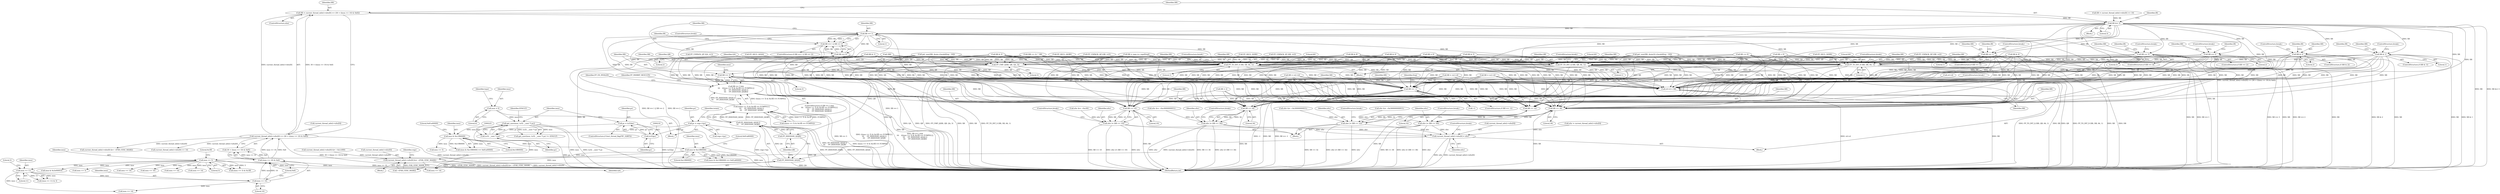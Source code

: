 digraph "0_linux_a8b0ca17b80e92faab46ee7179ba9e99ccb61233_42@API" {
"1000616" [label="(Call,XR = current_thread_info()->xfsr[0] >> (30 + ((insn >> 10) & 0x6)))"];
"1000618" [label="(Call,current_thread_info()->xfsr[0] >> (30 + ((insn >> 10) & 0x6)))"];
"1000626" [label="(Call,(insn >> 10) & 0x6)"];
"1000627" [label="(Call,insn >> 10)"];
"1000602" [label="(Call,insn >> 11)"];
"1000570" [label="(Call,insn >> 5)"];
"1000560" [label="(Call,insn & 0xc1f80000)"];
"1000232" [label="(Call,insn & 0xc1f80000)"];
"1000222" [label="(Call,get_user(insn, (u32 __user *) pc))"];
"1000166" [label="(Call,insn = 0)"];
"1000224" [label="(Call,(u32 __user *) pc)"];
"1000215" [label="(Call,pc = (u32)pc)"];
"1000217" [label="(Call,(u32)pc)"];
"1000154" [label="(Call,pc = regs->tpc)"];
"1000631" [label="(Call,XR &= 3)"];
"1000654" [label="(Call,XR == 1)"];
"1000653" [label="(Call,XR == 1 || XR == 2)"];
"1000657" [label="(Call,XR == 2)"];
"1001594" [label="(Call,FP_TO_INT_S (XR, SB, 64, 1))"];
"1001772" [label="(Call,XR == -1)"];
"1001790" [label="(Call,XR << 10)"];
"1001788" [label="(Call,xfsr |= (XR << 10))"];
"1001824" [label="(Call,current_thread_info()->xfsr[0] = xfsr)"];
"1001869" [label="(Call,current_thread_info()->xfsr[0] &= ~(FSR_CEXC_MASK))"];
"1001800" [label="(Call,XR << 32)"];
"1001798" [label="(Call,xfsr |= (XR << 32))"];
"1001810" [label="(Call,XR << 34)"];
"1001808" [label="(Call,xfsr |= (XR << 34))"];
"1001820" [label="(Call,XR << 36)"];
"1001818" [label="(Call,xfsr |= (XR << 36))"];
"1001840" [label="(Call,rd->d = XR)"];
"1001601" [label="(Call,FP_TO_INT_D (XR, DB, 64, 1))"];
"1001608" [label="(Call,FP_TO_INT_Q (XR, QB, 64, 1))"];
"1001727" [label="(Call,FP_CMP_Q(XR, QB, QA, 3))"];
"1001734" [label="(Call,XR == 3)"];
"1001733" [label="(Call,XR == 3 &&\n\t\t\t    (((insn >> 5) & 0x1ff) == FCMPEQ ||\n\t\t\t     FP_ISSIGNAN_Q(QA) ||\n\t\t\t     FP_ISSIGNAN_Q(QB)))"];
"1001746" [label="(Call,FP_ISSIGNAN_Q(QA))"];
"1001745" [label="(Call,FP_ISSIGNAN_Q(QA) ||\n\t\t\t     FP_ISSIGNAN_Q(QB))"];
"1001737" [label="(Call,((insn >> 5) & 0x1ff) == FCMPEQ ||\n\t\t\t     FP_ISSIGNAN_Q(QA) ||\n\t\t\t     FP_ISSIGNAN_Q(QB))"];
"1001748" [label="(Call,FP_ISSIGNAN_Q(QB))"];
"1000666" [label="(Call,XR & 1)"];
"1000675" [label="(Call,XR == 1)"];
"1000684" [label="(Call,XR & 2)"];
"1000693" [label="(Call,XR == 2)"];
"1000702" [label="(Call,XR == 3)"];
"1000848" [label="(Call,XR = 0)"];
"1000693" [label="(Call,XR == 2)"];
"1000629" [label="(Literal,10)"];
"1000187" [label="(Call,FP_DECL_D(DB))"];
"1001810" [label="(Call,XR << 34)"];
"1000681" [label="(ControlStructure,break;)"];
"1000692" [label="(ControlStructure,if (XR == 2))"];
"1001820" [label="(Call,XR << 36)"];
"1001818" [label="(Call,xfsr |= (XR << 36))"];
"1000697" [label="(Identifier,IR)"];
"1000560" [label="(Call,insn & 0xc1f80000)"];
"1001727" [label="(Call,FP_CMP_Q(XR, QB, QA, 3))"];
"1001762" [label="(Block,)"];
"1001751" [label="(Identifier,FP_EX_INVALID)"];
"1000563" [label="(Literal,0x81a80000)"];
"1000156" [label="(Call,regs->tpc)"];
"1001821" [label="(Identifier,XR)"];
"1001875" [label="(Call,~(FSR_CEXC_MASK))"];
"1000603" [label="(Identifier,insn)"];
"1001749" [label="(Identifier,QB)"];
"1000216" [label="(Identifier,pc)"];
"1000806" [label="(Call,XR & 8)"];
"1001732" [label="(ControlStructure,if (XR == 3 &&\n\t\t\t    (((insn >> 5) & 0x1ff) == FCMPEQ ||\n\t\t\t     FP_ISSIGNAN_Q(QA) ||\n\t\t\t     FP_ISSIGNAN_Q(QB))))"];
"1001604" [label="(Literal,64)"];
"1001811" [label="(Identifier,XR)"];
"1001745" [label="(Call,FP_ISSIGNAN_Q(QA) ||\n\t\t\t     FP_ISSIGNAN_Q(QB))"];
"1000239" [label="(Call,insn >> 5)"];
"1000168" [label="(Literal,0)"];
"1001803" [label="(ControlStructure,break;)"];
"1000652" [label="(ControlStructure,if (XR == 1 || XR == 2))"];
"1001844" [label="(Identifier,XR)"];
"1001773" [label="(Identifier,XR)"];
"1000711" [label="(Call,insn >> 14)"];
"1000224" [label="(Call,(u32 __user *) pc)"];
"1000161" [label="(Identifier,tstate)"];
"1000217" [label="(Call,(u32)pc)"];
"1000702" [label="(Call,XR == 3)"];
"1001771" [label="(ControlStructure,if (XR == -1))"];
"1001841" [label="(Call,rd->d)"];
"1000653" [label="(Call,XR == 1 || XR == 2)"];
"1000570" [label="(Call,insn >> 5)"];
"1001733" [label="(Call,XR == 3 &&\n\t\t\t    (((insn >> 5) & 0x1ff) == FCMPEQ ||\n\t\t\t     FP_ISSIGNAN_Q(QA) ||\n\t\t\t     FP_ISSIGNAN_Q(QB)))"];
"1001823" [label="(ControlStructure,break;)"];
"1001795" [label="(Call,xfsr &= ~0x300000000UL)"];
"1000655" [label="(Identifier,XR)"];
"1000746" [label="(Call,(XR >> 2) ^ XR)"];
"1001879" [label="(Identifier,regs)"];
"1001809" [label="(Identifier,xfsr)"];
"1001606" [label="(ControlStructure,break;)"];
"1000602" [label="(Call,insn >> 11)"];
"1001772" [label="(Call,XR == -1)"];
"1001802" [label="(Literal,32)"];
"1000561" [label="(Identifier,insn)"];
"1001788" [label="(Call,xfsr |= (XR << 10))"];
"1001598" [label="(Literal,1)"];
"1001627" [label="(Call,XR = rs2->d)"];
"1001792" [label="(Literal,10)"];
"1001776" [label="(Call,XR = 2)"];
"1000212" [label="(ControlStructure,if (test_thread_flag(TIF_32BIT)))"];
"1000761" [label="(Call,XR & 4)"];
"1000908" [label="(Call,get_user(XR, &win->locals[freg - 16]))"];
"1000685" [label="(Identifier,XR)"];
"1000571" [label="(Identifier,insn)"];
"1000632" [label="(Identifier,XR)"];
"1001783" [label="(Block,)"];
"1000956" [label="(Call,insn >> 10)"];
"1001133" [label="(Call,FP_UNPACK_QP (QA, rs1))"];
"1000562" [label="(Literal,0xc1f80000)"];
"1000628" [label="(Identifier,insn)"];
"1000666" [label="(Call,XR & 1)"];
"1001055" [label="(Call,insn >> 14)"];
"1000657" [label="(Call,XR == 2)"];
"1000616" [label="(Call,XR = current_thread_info()->xfsr[0] >> (30 + ((insn >> 10) & 0x6)))"];
"1001791" [label="(Identifier,XR)"];
"1000706" [label="(Identifier,IR)"];
"1001641" [label="(Call,XR = rs2->d)"];
"1000771" [label="(Call,XR & 4)"];
"1001045" [label="(Call,current_thread_info()->xfsr[0] &= ~0x1c000)"];
"1001869" [label="(Call,current_thread_info()->xfsr[0] &= ~(FSR_CEXC_MASK))"];
"1001799" [label="(Identifier,xfsr)"];
"1000235" [label="(Literal,0x81a00000)"];
"1000171" [label="(Identifier,type)"];
"1001793" [label="(ControlStructure,break;)"];
"1000694" [label="(Identifier,XR)"];
"1001800" [label="(Call,XR << 32)"];
"1000231" [label="(Call,(insn & 0xc1f80000) == 0x81a00000)"];
"1000223" [label="(Identifier,insn)"];
"1000624" [label="(Call,30 + ((insn >> 10) & 0x6))"];
"1001845" [label="(ControlStructure,break;)"];
"1000665" [label="(ControlStructure,if (XR & 1))"];
"1001781" [label="(Identifier,freg)"];
"1001608" [label="(Call,FP_TO_INT_Q (XR, QB, 64, 1))"];
"1001815" [label="(Call,xfsr &= ~0x3000000000UL)"];
"1000166" [label="(Call,insn = 0)"];
"1001730" [label="(Identifier,QA)"];
"1000690" [label="(ControlStructure,break;)"];
"1001831" [label="(ControlStructure,break;)"];
"1001735" [label="(Identifier,XR)"];
"1000699" [label="(ControlStructure,break;)"];
"1000654" [label="(Call,XR == 1)"];
"1000573" [label="(Literal,0x1ff)"];
"1001736" [label="(Literal,3)"];
"1001612" [label="(Literal,1)"];
"1000559" [label="(Call,(insn & 0xc1f80000) == 0x81a80000)"];
"1000215" [label="(Call,pc = (u32)pc)"];
"1000841" [label="(Call,insn >> 14)"];
"1000672" [label="(ControlStructure,break;)"];
"1000221" [label="(Call,get_user(insn, (u32 __user *) pc) != -EFAULT)"];
"1000617" [label="(Identifier,XR)"];
"1000658" [label="(Identifier,XR)"];
"1001748" [label="(Call,FP_ISSIGNAN_Q(QB))"];
"1001777" [label="(Identifier,XR)"];
"1000604" [label="(Literal,11)"];
"1000708" [label="(ControlStructure,break;)"];
"1000630" [label="(Literal,0x6)"];
"1001613" [label="(ControlStructure,break;)"];
"1001825" [label="(Call,current_thread_info()->xfsr[0])"];
"1001785" [label="(Call,xfsr &= ~0xc00)"];
"1001634" [label="(Call,XR = rs2->d)"];
"1000668" [label="(Literal,1)"];
"1000193" [label="(Call,FP_DECL_Q(QB))"];
"1001813" [label="(ControlStructure,break;)"];
"1000938" [label="(Call,XR <= 0)"];
"1001741" [label="(Identifier,insn)"];
"1000639" [label="(Call,insn >> 14)"];
"1001830" [label="(Identifier,xfsr)"];
"1000574" [label="(Block,)"];
"1000677" [label="(Literal,1)"];
"1001601" [label="(Call,FP_TO_INT_D (XR, DB, 64, 1))"];
"1000219" [label="(Identifier,pc)"];
"1001822" [label="(Literal,36)"];
"1001611" [label="(Literal,64)"];
"1000222" [label="(Call,get_user(insn, (u32 __user *) pc))"];
"1001747" [label="(Identifier,QA)"];
"1000670" [label="(Identifier,IR)"];
"1000619" [label="(Call,current_thread_info()->xfsr[0])"];
"1000155" [label="(Identifier,pc)"];
"1000824" [label="(Call,insn >> 14)"];
"1000606" [label="(Call,XR = current_thread_info()->xfsr[0] >> 10)"];
"1001840" [label="(Call,rd->d = XR)"];
"1001731" [label="(Literal,3)"];
"1001774" [label="(Call,-1)"];
"1000191" [label="(Call,FP_DECL_Q(QA))"];
"1000684" [label="(Call,XR & 2)"];
"1000695" [label="(Literal,2)"];
"1000233" [label="(Identifier,insn)"];
"1001595" [label="(Identifier,XR)"];
"1000788" [label="(Call,XR & 5)"];
"1001870" [label="(Call,current_thread_info()->xfsr[0])"];
"1000572" [label="(Literal,5)"];
"1001728" [label="(Identifier,XR)"];
"1001599" [label="(ControlStructure,break;)"];
"1000674" [label="(ControlStructure,if (XR == 1))"];
"1000930" [label="(Call,!XR)"];
"1001738" [label="(Call,((insn >> 5) & 0x1ff) == FCMPEQ)"];
"1000633" [label="(Literal,3)"];
"1000704" [label="(Literal,3)"];
"1000659" [label="(Literal,2)"];
"1000675" [label="(Call,XR == 1)"];
"1000676" [label="(Identifier,XR)"];
"1000631" [label="(Call,XR &= 3)"];
"1000601" [label="(Call,(insn >> 11) & 3)"];
"1001594" [label="(Call,FP_TO_INT_S (XR, SB, 64, 1))"];
"1000701" [label="(ControlStructure,if (XR == 3))"];
"1000667" [label="(Identifier,XR)"];
"1000883" [label="(Call,get_user(XR, &win32->locals[freg - 16]))"];
"1000969" [label="(Call,current_thread_info()->xfsr[0] &= ~(FSR_CEXC_MASK))"];
"1001729" [label="(Identifier,QB)"];
"1000627" [label="(Call,insn >> 10)"];
"1000232" [label="(Call,insn & 0xc1f80000)"];
"1001801" [label="(Identifier,XR)"];
"1000686" [label="(Literal,2)"];
"1000688" [label="(Identifier,IR)"];
"1001596" [label="(Identifier,SB)"];
"1001808" [label="(Call,xfsr |= (XR << 34))"];
"1000154" [label="(Call,pc = regs->tpc)"];
"1000815" [label="(Call,XR & 2)"];
"1001798" [label="(Call,xfsr |= (XR << 32))"];
"1001789" [label="(Identifier,xfsr)"];
"1000661" [label="(Identifier,IR)"];
"1000683" [label="(ControlStructure,if (XR & 2))"];
"1000605" [label="(Literal,3)"];
"1001894" [label="(MethodReturn,int)"];
"1001609" [label="(Identifier,XR)"];
"1000679" [label="(Identifier,IR)"];
"1001230" [label="(Call,FP_UNPACK_QP (QB, rs2))"];
"1001602" [label="(Identifier,XR)"];
"1001378" [label="(Block,)"];
"1001030" [label="(Call,current_thread_info()->xfsr[0] >> 14)"];
"1000234" [label="(Literal,0xc1f80000)"];
"1000569" [label="(Call,(insn >> 5) & 0x1ff)"];
"1000797" [label="(Call,XR & 1)"];
"1001790" [label="(Call,XR << 10)"];
"1000663" [label="(ControlStructure,break;)"];
"1001812" [label="(Literal,34)"];
"1001000" [label="(Call,insn & 0x3e00001f)"];
"1001737" [label="(Call,((insn >> 5) & 0x1ff) == FCMPEQ ||\n\t\t\t     FP_ISSIGNAN_Q(QA) ||\n\t\t\t     FP_ISSIGNAN_Q(QB))"];
"1000226" [label="(Identifier,pc)"];
"1001610" [label="(Identifier,QB)"];
"1000615" [label="(ControlStructure,else)"];
"1000181" [label="(Call,FP_DECL_S(SB))"];
"1000656" [label="(Literal,1)"];
"1001824" [label="(Call,current_thread_info()->xfsr[0] = xfsr)"];
"1001014" [label="(Block,)"];
"1001764" [label="(Call,xfsr = current_thread_info()->xfsr[0])"];
"1000635" [label="(Identifier,IR)"];
"1001819" [label="(Identifier,xfsr)"];
"1000703" [label="(Identifier,XR)"];
"1001240" [label="(Call,FP_UNPACK_SP (SB, rs2))"];
"1001235" [label="(Call,FP_UNPACK_DP (DB, rs2))"];
"1001597" [label="(Literal,64)"];
"1000152" [label="(Block,)"];
"1001746" [label="(Call,FP_ISSIGNAN_Q(QA))"];
"1001805" [label="(Call,xfsr &= ~0xc00000000UL)"];
"1001605" [label="(Literal,1)"];
"1000947" [label="(Call,XR < 0)"];
"1000856" [label="(Call,XR = regs->u_regs[freg])"];
"1000730" [label="(Call,insn >> 5)"];
"1000618" [label="(Call,current_thread_info()->xfsr[0] >> (30 + ((insn >> 10) & 0x6)))"];
"1001734" [label="(Call,XR == 3)"];
"1001754" [label="(Identifier,FP_INHIBIT_RESULTS)"];
"1000626" [label="(Call,(insn >> 10) & 0x6)"];
"1000167" [label="(Identifier,insn)"];
"1000228" [label="(Identifier,EFAULT)"];
"1001603" [label="(Identifier,DB)"];
"1000616" -> "1000615"  [label="AST: "];
"1000616" -> "1000618"  [label="CFG: "];
"1000617" -> "1000616"  [label="AST: "];
"1000618" -> "1000616"  [label="AST: "];
"1000632" -> "1000616"  [label="CFG: "];
"1000616" -> "1001894"  [label="DDG: current_thread_info()->xfsr[0] >> (30 + ((insn >> 10) & 0x6))"];
"1000618" -> "1000616"  [label="DDG: current_thread_info()->xfsr[0]"];
"1000618" -> "1000616"  [label="DDG: 30 + ((insn >> 10) & 0x6)"];
"1000616" -> "1000631"  [label="DDG: XR"];
"1000618" -> "1000624"  [label="CFG: "];
"1000619" -> "1000618"  [label="AST: "];
"1000624" -> "1000618"  [label="AST: "];
"1000618" -> "1001894"  [label="DDG: 30 + ((insn >> 10) & 0x6)"];
"1000618" -> "1001894"  [label="DDG: current_thread_info()->xfsr[0]"];
"1000626" -> "1000618"  [label="DDG: insn >> 10"];
"1000626" -> "1000618"  [label="DDG: 0x6"];
"1000618" -> "1000969"  [label="DDG: current_thread_info()->xfsr[0]"];
"1000618" -> "1001030"  [label="DDG: current_thread_info()->xfsr[0]"];
"1000626" -> "1000624"  [label="AST: "];
"1000626" -> "1000630"  [label="CFG: "];
"1000627" -> "1000626"  [label="AST: "];
"1000630" -> "1000626"  [label="AST: "];
"1000624" -> "1000626"  [label="CFG: "];
"1000626" -> "1001894"  [label="DDG: insn >> 10"];
"1000626" -> "1000624"  [label="DDG: insn >> 10"];
"1000626" -> "1000624"  [label="DDG: 0x6"];
"1000627" -> "1000626"  [label="DDG: insn"];
"1000627" -> "1000626"  [label="DDG: 10"];
"1000627" -> "1000629"  [label="CFG: "];
"1000628" -> "1000627"  [label="AST: "];
"1000629" -> "1000627"  [label="AST: "];
"1000630" -> "1000627"  [label="CFG: "];
"1000602" -> "1000627"  [label="DDG: insn"];
"1000627" -> "1000639"  [label="DDG: insn"];
"1000602" -> "1000601"  [label="AST: "];
"1000602" -> "1000604"  [label="CFG: "];
"1000603" -> "1000602"  [label="AST: "];
"1000604" -> "1000602"  [label="AST: "];
"1000605" -> "1000602"  [label="CFG: "];
"1000602" -> "1000601"  [label="DDG: insn"];
"1000602" -> "1000601"  [label="DDG: 11"];
"1000570" -> "1000602"  [label="DDG: insn"];
"1000602" -> "1000639"  [label="DDG: insn"];
"1000570" -> "1000569"  [label="AST: "];
"1000570" -> "1000572"  [label="CFG: "];
"1000571" -> "1000570"  [label="AST: "];
"1000572" -> "1000570"  [label="AST: "];
"1000573" -> "1000570"  [label="CFG: "];
"1000570" -> "1001894"  [label="DDG: insn"];
"1000570" -> "1000569"  [label="DDG: insn"];
"1000570" -> "1000569"  [label="DDG: 5"];
"1000560" -> "1000570"  [label="DDG: insn"];
"1000570" -> "1000711"  [label="DDG: insn"];
"1000570" -> "1000730"  [label="DDG: insn"];
"1000570" -> "1000824"  [label="DDG: insn"];
"1000570" -> "1000841"  [label="DDG: insn"];
"1000570" -> "1000956"  [label="DDG: insn"];
"1000570" -> "1001000"  [label="DDG: insn"];
"1000570" -> "1001055"  [label="DDG: insn"];
"1000560" -> "1000559"  [label="AST: "];
"1000560" -> "1000562"  [label="CFG: "];
"1000561" -> "1000560"  [label="AST: "];
"1000562" -> "1000560"  [label="AST: "];
"1000563" -> "1000560"  [label="CFG: "];
"1000560" -> "1001894"  [label="DDG: insn"];
"1000560" -> "1000559"  [label="DDG: insn"];
"1000560" -> "1000559"  [label="DDG: 0xc1f80000"];
"1000232" -> "1000560"  [label="DDG: insn"];
"1000560" -> "1001055"  [label="DDG: insn"];
"1000232" -> "1000231"  [label="AST: "];
"1000232" -> "1000234"  [label="CFG: "];
"1000233" -> "1000232"  [label="AST: "];
"1000234" -> "1000232"  [label="AST: "];
"1000235" -> "1000232"  [label="CFG: "];
"1000232" -> "1000231"  [label="DDG: insn"];
"1000232" -> "1000231"  [label="DDG: 0xc1f80000"];
"1000222" -> "1000232"  [label="DDG: insn"];
"1000232" -> "1000239"  [label="DDG: insn"];
"1000222" -> "1000221"  [label="AST: "];
"1000222" -> "1000224"  [label="CFG: "];
"1000223" -> "1000222"  [label="AST: "];
"1000224" -> "1000222"  [label="AST: "];
"1000228" -> "1000222"  [label="CFG: "];
"1000222" -> "1001894"  [label="DDG: insn"];
"1000222" -> "1001894"  [label="DDG: (u32 __user *) pc"];
"1000222" -> "1000221"  [label="DDG: insn"];
"1000222" -> "1000221"  [label="DDG: (u32 __user *) pc"];
"1000166" -> "1000222"  [label="DDG: insn"];
"1000224" -> "1000222"  [label="DDG: pc"];
"1000222" -> "1001055"  [label="DDG: insn"];
"1000166" -> "1000152"  [label="AST: "];
"1000166" -> "1000168"  [label="CFG: "];
"1000167" -> "1000166"  [label="AST: "];
"1000168" -> "1000166"  [label="AST: "];
"1000171" -> "1000166"  [label="CFG: "];
"1000224" -> "1000226"  [label="CFG: "];
"1000225" -> "1000224"  [label="AST: "];
"1000226" -> "1000224"  [label="AST: "];
"1000224" -> "1001894"  [label="DDG: pc"];
"1000215" -> "1000224"  [label="DDG: pc"];
"1000154" -> "1000224"  [label="DDG: pc"];
"1000215" -> "1000212"  [label="AST: "];
"1000215" -> "1000217"  [label="CFG: "];
"1000216" -> "1000215"  [label="AST: "];
"1000217" -> "1000215"  [label="AST: "];
"1000223" -> "1000215"  [label="CFG: "];
"1000215" -> "1001894"  [label="DDG: (u32)pc"];
"1000217" -> "1000215"  [label="DDG: pc"];
"1000217" -> "1000219"  [label="CFG: "];
"1000218" -> "1000217"  [label="AST: "];
"1000219" -> "1000217"  [label="AST: "];
"1000154" -> "1000217"  [label="DDG: pc"];
"1000154" -> "1000152"  [label="AST: "];
"1000154" -> "1000156"  [label="CFG: "];
"1000155" -> "1000154"  [label="AST: "];
"1000156" -> "1000154"  [label="AST: "];
"1000161" -> "1000154"  [label="CFG: "];
"1000154" -> "1001894"  [label="DDG: regs->tpc"];
"1000631" -> "1000574"  [label="AST: "];
"1000631" -> "1000633"  [label="CFG: "];
"1000632" -> "1000631"  [label="AST: "];
"1000633" -> "1000631"  [label="AST: "];
"1000635" -> "1000631"  [label="CFG: "];
"1000631" -> "1001894"  [label="DDG: XR"];
"1000631" -> "1001894"  [label="DDG: XR &= 3"];
"1000606" -> "1000631"  [label="DDG: XR"];
"1000631" -> "1000654"  [label="DDG: XR"];
"1000631" -> "1000666"  [label="DDG: XR"];
"1000631" -> "1000675"  [label="DDG: XR"];
"1000631" -> "1000684"  [label="DDG: XR"];
"1000631" -> "1000693"  [label="DDG: XR"];
"1000631" -> "1000702"  [label="DDG: XR"];
"1000631" -> "1001594"  [label="DDG: XR"];
"1000631" -> "1001601"  [label="DDG: XR"];
"1000631" -> "1001608"  [label="DDG: XR"];
"1000631" -> "1001727"  [label="DDG: XR"];
"1000631" -> "1001772"  [label="DDG: XR"];
"1000631" -> "1001790"  [label="DDG: XR"];
"1000631" -> "1001800"  [label="DDG: XR"];
"1000631" -> "1001810"  [label="DDG: XR"];
"1000631" -> "1001820"  [label="DDG: XR"];
"1000631" -> "1001840"  [label="DDG: XR"];
"1000654" -> "1000653"  [label="AST: "];
"1000654" -> "1000656"  [label="CFG: "];
"1000655" -> "1000654"  [label="AST: "];
"1000656" -> "1000654"  [label="AST: "];
"1000658" -> "1000654"  [label="CFG: "];
"1000653" -> "1000654"  [label="CFG: "];
"1000654" -> "1001894"  [label="DDG: XR"];
"1000654" -> "1000653"  [label="DDG: XR"];
"1000654" -> "1000653"  [label="DDG: 1"];
"1000654" -> "1000657"  [label="DDG: XR"];
"1000654" -> "1001594"  [label="DDG: XR"];
"1000654" -> "1001601"  [label="DDG: XR"];
"1000654" -> "1001608"  [label="DDG: XR"];
"1000654" -> "1001727"  [label="DDG: XR"];
"1000654" -> "1001772"  [label="DDG: XR"];
"1000654" -> "1001790"  [label="DDG: XR"];
"1000654" -> "1001800"  [label="DDG: XR"];
"1000654" -> "1001810"  [label="DDG: XR"];
"1000654" -> "1001820"  [label="DDG: XR"];
"1000654" -> "1001840"  [label="DDG: XR"];
"1000653" -> "1000652"  [label="AST: "];
"1000653" -> "1000657"  [label="CFG: "];
"1000657" -> "1000653"  [label="AST: "];
"1000661" -> "1000653"  [label="CFG: "];
"1000663" -> "1000653"  [label="CFG: "];
"1000653" -> "1001894"  [label="DDG: XR == 1 || XR == 2"];
"1000653" -> "1001894"  [label="DDG: XR == 2"];
"1000653" -> "1001894"  [label="DDG: XR == 1"];
"1000657" -> "1000653"  [label="DDG: XR"];
"1000657" -> "1000653"  [label="DDG: 2"];
"1000657" -> "1000659"  [label="CFG: "];
"1000658" -> "1000657"  [label="AST: "];
"1000659" -> "1000657"  [label="AST: "];
"1000657" -> "1001894"  [label="DDG: XR"];
"1000657" -> "1001594"  [label="DDG: XR"];
"1000657" -> "1001601"  [label="DDG: XR"];
"1000657" -> "1001608"  [label="DDG: XR"];
"1000657" -> "1001727"  [label="DDG: XR"];
"1000657" -> "1001772"  [label="DDG: XR"];
"1000657" -> "1001790"  [label="DDG: XR"];
"1000657" -> "1001800"  [label="DDG: XR"];
"1000657" -> "1001810"  [label="DDG: XR"];
"1000657" -> "1001820"  [label="DDG: XR"];
"1000657" -> "1001840"  [label="DDG: XR"];
"1001594" -> "1001378"  [label="AST: "];
"1001594" -> "1001598"  [label="CFG: "];
"1001595" -> "1001594"  [label="AST: "];
"1001596" -> "1001594"  [label="AST: "];
"1001597" -> "1001594"  [label="AST: "];
"1001598" -> "1001594"  [label="AST: "];
"1001599" -> "1001594"  [label="CFG: "];
"1001594" -> "1001894"  [label="DDG: SB"];
"1001594" -> "1001894"  [label="DDG: FP_TO_INT_S (XR, SB, 64, 1)"];
"1001594" -> "1001894"  [label="DDG: XR"];
"1000815" -> "1001594"  [label="DDG: XR"];
"1000761" -> "1001594"  [label="DDG: XR"];
"1000883" -> "1001594"  [label="DDG: XR"];
"1000684" -> "1001594"  [label="DDG: XR"];
"1000746" -> "1001594"  [label="DDG: XR"];
"1000947" -> "1001594"  [label="DDG: XR"];
"1000693" -> "1001594"  [label="DDG: XR"];
"1000856" -> "1001594"  [label="DDG: XR"];
"1000938" -> "1001594"  [label="DDG: XR"];
"1000788" -> "1001594"  [label="DDG: XR"];
"1000806" -> "1001594"  [label="DDG: XR"];
"1000848" -> "1001594"  [label="DDG: XR"];
"1000675" -> "1001594"  [label="DDG: XR"];
"1000797" -> "1001594"  [label="DDG: XR"];
"1000702" -> "1001594"  [label="DDG: XR"];
"1000930" -> "1001594"  [label="DDG: XR"];
"1000771" -> "1001594"  [label="DDG: XR"];
"1000908" -> "1001594"  [label="DDG: XR"];
"1000666" -> "1001594"  [label="DDG: XR"];
"1000181" -> "1001594"  [label="DDG: SB"];
"1001240" -> "1001594"  [label="DDG: SB"];
"1001594" -> "1001772"  [label="DDG: XR"];
"1001594" -> "1001790"  [label="DDG: XR"];
"1001594" -> "1001800"  [label="DDG: XR"];
"1001594" -> "1001810"  [label="DDG: XR"];
"1001594" -> "1001820"  [label="DDG: XR"];
"1001594" -> "1001840"  [label="DDG: XR"];
"1001772" -> "1001771"  [label="AST: "];
"1001772" -> "1001774"  [label="CFG: "];
"1001773" -> "1001772"  [label="AST: "];
"1001774" -> "1001772"  [label="AST: "];
"1001777" -> "1001772"  [label="CFG: "];
"1001781" -> "1001772"  [label="CFG: "];
"1001772" -> "1001894"  [label="DDG: XR == -1"];
"1001772" -> "1001894"  [label="DDG: -1"];
"1001772" -> "1001894"  [label="DDG: XR"];
"1000815" -> "1001772"  [label="DDG: XR"];
"1000761" -> "1001772"  [label="DDG: XR"];
"1000883" -> "1001772"  [label="DDG: XR"];
"1000684" -> "1001772"  [label="DDG: XR"];
"1001734" -> "1001772"  [label="DDG: XR"];
"1000746" -> "1001772"  [label="DDG: XR"];
"1001608" -> "1001772"  [label="DDG: XR"];
"1000947" -> "1001772"  [label="DDG: XR"];
"1001634" -> "1001772"  [label="DDG: XR"];
"1001627" -> "1001772"  [label="DDG: XR"];
"1000856" -> "1001772"  [label="DDG: XR"];
"1000938" -> "1001772"  [label="DDG: XR"];
"1000788" -> "1001772"  [label="DDG: XR"];
"1000806" -> "1001772"  [label="DDG: XR"];
"1000848" -> "1001772"  [label="DDG: XR"];
"1000675" -> "1001772"  [label="DDG: XR"];
"1001601" -> "1001772"  [label="DDG: XR"];
"1000693" -> "1001772"  [label="DDG: XR"];
"1001641" -> "1001772"  [label="DDG: XR"];
"1000797" -> "1001772"  [label="DDG: XR"];
"1000702" -> "1001772"  [label="DDG: XR"];
"1000930" -> "1001772"  [label="DDG: XR"];
"1000771" -> "1001772"  [label="DDG: XR"];
"1000908" -> "1001772"  [label="DDG: XR"];
"1000666" -> "1001772"  [label="DDG: XR"];
"1001774" -> "1001772"  [label="DDG: 1"];
"1001772" -> "1001790"  [label="DDG: XR"];
"1001772" -> "1001800"  [label="DDG: XR"];
"1001772" -> "1001810"  [label="DDG: XR"];
"1001772" -> "1001820"  [label="DDG: XR"];
"1001790" -> "1001788"  [label="AST: "];
"1001790" -> "1001792"  [label="CFG: "];
"1001791" -> "1001790"  [label="AST: "];
"1001792" -> "1001790"  [label="AST: "];
"1001788" -> "1001790"  [label="CFG: "];
"1001790" -> "1001894"  [label="DDG: XR"];
"1001790" -> "1001788"  [label="DDG: XR"];
"1001790" -> "1001788"  [label="DDG: 10"];
"1000815" -> "1001790"  [label="DDG: XR"];
"1000761" -> "1001790"  [label="DDG: XR"];
"1000883" -> "1001790"  [label="DDG: XR"];
"1000684" -> "1001790"  [label="DDG: XR"];
"1001734" -> "1001790"  [label="DDG: XR"];
"1000746" -> "1001790"  [label="DDG: XR"];
"1000947" -> "1001790"  [label="DDG: XR"];
"1001634" -> "1001790"  [label="DDG: XR"];
"1000856" -> "1001790"  [label="DDG: XR"];
"1000938" -> "1001790"  [label="DDG: XR"];
"1000788" -> "1001790"  [label="DDG: XR"];
"1000806" -> "1001790"  [label="DDG: XR"];
"1000848" -> "1001790"  [label="DDG: XR"];
"1000675" -> "1001790"  [label="DDG: XR"];
"1001601" -> "1001790"  [label="DDG: XR"];
"1001776" -> "1001790"  [label="DDG: XR"];
"1001608" -> "1001790"  [label="DDG: XR"];
"1000693" -> "1001790"  [label="DDG: XR"];
"1001641" -> "1001790"  [label="DDG: XR"];
"1000797" -> "1001790"  [label="DDG: XR"];
"1000702" -> "1001790"  [label="DDG: XR"];
"1000930" -> "1001790"  [label="DDG: XR"];
"1000771" -> "1001790"  [label="DDG: XR"];
"1001627" -> "1001790"  [label="DDG: XR"];
"1000908" -> "1001790"  [label="DDG: XR"];
"1000666" -> "1001790"  [label="DDG: XR"];
"1001788" -> "1001783"  [label="AST: "];
"1001789" -> "1001788"  [label="AST: "];
"1001793" -> "1001788"  [label="CFG: "];
"1001788" -> "1001894"  [label="DDG: XR << 10"];
"1001788" -> "1001894"  [label="DDG: xfsr"];
"1001788" -> "1001894"  [label="DDG: xfsr |= (XR << 10)"];
"1001785" -> "1001788"  [label="DDG: xfsr"];
"1001788" -> "1001824"  [label="DDG: xfsr"];
"1001824" -> "1001762"  [label="AST: "];
"1001824" -> "1001830"  [label="CFG: "];
"1001825" -> "1001824"  [label="AST: "];
"1001830" -> "1001824"  [label="AST: "];
"1001831" -> "1001824"  [label="CFG: "];
"1001824" -> "1001894"  [label="DDG: xfsr"];
"1001824" -> "1001894"  [label="DDG: current_thread_info()->xfsr[0]"];
"1001818" -> "1001824"  [label="DDG: xfsr"];
"1001808" -> "1001824"  [label="DDG: xfsr"];
"1001764" -> "1001824"  [label="DDG: xfsr"];
"1001798" -> "1001824"  [label="DDG: xfsr"];
"1001824" -> "1001869"  [label="DDG: current_thread_info()->xfsr[0]"];
"1001869" -> "1001014"  [label="AST: "];
"1001869" -> "1001875"  [label="CFG: "];
"1001870" -> "1001869"  [label="AST: "];
"1001875" -> "1001869"  [label="AST: "];
"1001879" -> "1001869"  [label="CFG: "];
"1001869" -> "1001894"  [label="DDG: current_thread_info()->xfsr[0]"];
"1001869" -> "1001894"  [label="DDG: ~(FSR_CEXC_MASK)"];
"1001869" -> "1001894"  [label="DDG: current_thread_info()->xfsr[0] &= ~(FSR_CEXC_MASK)"];
"1001045" -> "1001869"  [label="DDG: current_thread_info()->xfsr[0]"];
"1001875" -> "1001869"  [label="DDG: FSR_CEXC_MASK"];
"1001800" -> "1001798"  [label="AST: "];
"1001800" -> "1001802"  [label="CFG: "];
"1001801" -> "1001800"  [label="AST: "];
"1001802" -> "1001800"  [label="AST: "];
"1001798" -> "1001800"  [label="CFG: "];
"1001800" -> "1001894"  [label="DDG: XR"];
"1001800" -> "1001798"  [label="DDG: XR"];
"1001800" -> "1001798"  [label="DDG: 32"];
"1000815" -> "1001800"  [label="DDG: XR"];
"1000761" -> "1001800"  [label="DDG: XR"];
"1000883" -> "1001800"  [label="DDG: XR"];
"1000684" -> "1001800"  [label="DDG: XR"];
"1001734" -> "1001800"  [label="DDG: XR"];
"1000746" -> "1001800"  [label="DDG: XR"];
"1000947" -> "1001800"  [label="DDG: XR"];
"1001634" -> "1001800"  [label="DDG: XR"];
"1000856" -> "1001800"  [label="DDG: XR"];
"1000938" -> "1001800"  [label="DDG: XR"];
"1000788" -> "1001800"  [label="DDG: XR"];
"1000806" -> "1001800"  [label="DDG: XR"];
"1000848" -> "1001800"  [label="DDG: XR"];
"1000675" -> "1001800"  [label="DDG: XR"];
"1001601" -> "1001800"  [label="DDG: XR"];
"1001776" -> "1001800"  [label="DDG: XR"];
"1001608" -> "1001800"  [label="DDG: XR"];
"1000693" -> "1001800"  [label="DDG: XR"];
"1001641" -> "1001800"  [label="DDG: XR"];
"1000797" -> "1001800"  [label="DDG: XR"];
"1000702" -> "1001800"  [label="DDG: XR"];
"1000930" -> "1001800"  [label="DDG: XR"];
"1000771" -> "1001800"  [label="DDG: XR"];
"1001627" -> "1001800"  [label="DDG: XR"];
"1000908" -> "1001800"  [label="DDG: XR"];
"1000666" -> "1001800"  [label="DDG: XR"];
"1001798" -> "1001783"  [label="AST: "];
"1001799" -> "1001798"  [label="AST: "];
"1001803" -> "1001798"  [label="CFG: "];
"1001798" -> "1001894"  [label="DDG: XR << 32"];
"1001798" -> "1001894"  [label="DDG: xfsr |= (XR << 32)"];
"1001798" -> "1001894"  [label="DDG: xfsr"];
"1001795" -> "1001798"  [label="DDG: xfsr"];
"1001810" -> "1001808"  [label="AST: "];
"1001810" -> "1001812"  [label="CFG: "];
"1001811" -> "1001810"  [label="AST: "];
"1001812" -> "1001810"  [label="AST: "];
"1001808" -> "1001810"  [label="CFG: "];
"1001810" -> "1001894"  [label="DDG: XR"];
"1001810" -> "1001808"  [label="DDG: XR"];
"1001810" -> "1001808"  [label="DDG: 34"];
"1000815" -> "1001810"  [label="DDG: XR"];
"1000761" -> "1001810"  [label="DDG: XR"];
"1000883" -> "1001810"  [label="DDG: XR"];
"1000684" -> "1001810"  [label="DDG: XR"];
"1001734" -> "1001810"  [label="DDG: XR"];
"1000746" -> "1001810"  [label="DDG: XR"];
"1000947" -> "1001810"  [label="DDG: XR"];
"1001634" -> "1001810"  [label="DDG: XR"];
"1000856" -> "1001810"  [label="DDG: XR"];
"1000938" -> "1001810"  [label="DDG: XR"];
"1000788" -> "1001810"  [label="DDG: XR"];
"1000806" -> "1001810"  [label="DDG: XR"];
"1000848" -> "1001810"  [label="DDG: XR"];
"1000675" -> "1001810"  [label="DDG: XR"];
"1001601" -> "1001810"  [label="DDG: XR"];
"1001776" -> "1001810"  [label="DDG: XR"];
"1001608" -> "1001810"  [label="DDG: XR"];
"1000693" -> "1001810"  [label="DDG: XR"];
"1001641" -> "1001810"  [label="DDG: XR"];
"1000797" -> "1001810"  [label="DDG: XR"];
"1000702" -> "1001810"  [label="DDG: XR"];
"1000930" -> "1001810"  [label="DDG: XR"];
"1000771" -> "1001810"  [label="DDG: XR"];
"1001627" -> "1001810"  [label="DDG: XR"];
"1000908" -> "1001810"  [label="DDG: XR"];
"1000666" -> "1001810"  [label="DDG: XR"];
"1001808" -> "1001783"  [label="AST: "];
"1001809" -> "1001808"  [label="AST: "];
"1001813" -> "1001808"  [label="CFG: "];
"1001808" -> "1001894"  [label="DDG: xfsr |= (XR << 34)"];
"1001808" -> "1001894"  [label="DDG: xfsr"];
"1001808" -> "1001894"  [label="DDG: XR << 34"];
"1001805" -> "1001808"  [label="DDG: xfsr"];
"1001820" -> "1001818"  [label="AST: "];
"1001820" -> "1001822"  [label="CFG: "];
"1001821" -> "1001820"  [label="AST: "];
"1001822" -> "1001820"  [label="AST: "];
"1001818" -> "1001820"  [label="CFG: "];
"1001820" -> "1001894"  [label="DDG: XR"];
"1001820" -> "1001818"  [label="DDG: XR"];
"1001820" -> "1001818"  [label="DDG: 36"];
"1000815" -> "1001820"  [label="DDG: XR"];
"1000761" -> "1001820"  [label="DDG: XR"];
"1000883" -> "1001820"  [label="DDG: XR"];
"1000684" -> "1001820"  [label="DDG: XR"];
"1001734" -> "1001820"  [label="DDG: XR"];
"1000746" -> "1001820"  [label="DDG: XR"];
"1000947" -> "1001820"  [label="DDG: XR"];
"1001634" -> "1001820"  [label="DDG: XR"];
"1000856" -> "1001820"  [label="DDG: XR"];
"1000938" -> "1001820"  [label="DDG: XR"];
"1000788" -> "1001820"  [label="DDG: XR"];
"1000806" -> "1001820"  [label="DDG: XR"];
"1000848" -> "1001820"  [label="DDG: XR"];
"1000675" -> "1001820"  [label="DDG: XR"];
"1001601" -> "1001820"  [label="DDG: XR"];
"1001776" -> "1001820"  [label="DDG: XR"];
"1001608" -> "1001820"  [label="DDG: XR"];
"1000693" -> "1001820"  [label="DDG: XR"];
"1001641" -> "1001820"  [label="DDG: XR"];
"1000797" -> "1001820"  [label="DDG: XR"];
"1000702" -> "1001820"  [label="DDG: XR"];
"1000930" -> "1001820"  [label="DDG: XR"];
"1000771" -> "1001820"  [label="DDG: XR"];
"1001627" -> "1001820"  [label="DDG: XR"];
"1000908" -> "1001820"  [label="DDG: XR"];
"1000666" -> "1001820"  [label="DDG: XR"];
"1001818" -> "1001783"  [label="AST: "];
"1001819" -> "1001818"  [label="AST: "];
"1001823" -> "1001818"  [label="CFG: "];
"1001818" -> "1001894"  [label="DDG: xfsr"];
"1001818" -> "1001894"  [label="DDG: XR << 36"];
"1001818" -> "1001894"  [label="DDG: xfsr |= (XR << 36)"];
"1001815" -> "1001818"  [label="DDG: xfsr"];
"1001840" -> "1001762"  [label="AST: "];
"1001840" -> "1001844"  [label="CFG: "];
"1001841" -> "1001840"  [label="AST: "];
"1001844" -> "1001840"  [label="AST: "];
"1001845" -> "1001840"  [label="CFG: "];
"1001840" -> "1001894"  [label="DDG: rd->d"];
"1001840" -> "1001894"  [label="DDG: XR"];
"1000815" -> "1001840"  [label="DDG: XR"];
"1000761" -> "1001840"  [label="DDG: XR"];
"1000883" -> "1001840"  [label="DDG: XR"];
"1000684" -> "1001840"  [label="DDG: XR"];
"1001734" -> "1001840"  [label="DDG: XR"];
"1000746" -> "1001840"  [label="DDG: XR"];
"1001608" -> "1001840"  [label="DDG: XR"];
"1000947" -> "1001840"  [label="DDG: XR"];
"1001634" -> "1001840"  [label="DDG: XR"];
"1001627" -> "1001840"  [label="DDG: XR"];
"1000856" -> "1001840"  [label="DDG: XR"];
"1000938" -> "1001840"  [label="DDG: XR"];
"1000788" -> "1001840"  [label="DDG: XR"];
"1000806" -> "1001840"  [label="DDG: XR"];
"1000848" -> "1001840"  [label="DDG: XR"];
"1000675" -> "1001840"  [label="DDG: XR"];
"1001601" -> "1001840"  [label="DDG: XR"];
"1000693" -> "1001840"  [label="DDG: XR"];
"1001641" -> "1001840"  [label="DDG: XR"];
"1000797" -> "1001840"  [label="DDG: XR"];
"1000702" -> "1001840"  [label="DDG: XR"];
"1000930" -> "1001840"  [label="DDG: XR"];
"1000771" -> "1001840"  [label="DDG: XR"];
"1000908" -> "1001840"  [label="DDG: XR"];
"1000666" -> "1001840"  [label="DDG: XR"];
"1001601" -> "1001378"  [label="AST: "];
"1001601" -> "1001605"  [label="CFG: "];
"1001602" -> "1001601"  [label="AST: "];
"1001603" -> "1001601"  [label="AST: "];
"1001604" -> "1001601"  [label="AST: "];
"1001605" -> "1001601"  [label="AST: "];
"1001606" -> "1001601"  [label="CFG: "];
"1001601" -> "1001894"  [label="DDG: XR"];
"1001601" -> "1001894"  [label="DDG: DB"];
"1001601" -> "1001894"  [label="DDG: FP_TO_INT_D (XR, DB, 64, 1)"];
"1000815" -> "1001601"  [label="DDG: XR"];
"1000761" -> "1001601"  [label="DDG: XR"];
"1000883" -> "1001601"  [label="DDG: XR"];
"1000684" -> "1001601"  [label="DDG: XR"];
"1000746" -> "1001601"  [label="DDG: XR"];
"1000947" -> "1001601"  [label="DDG: XR"];
"1000693" -> "1001601"  [label="DDG: XR"];
"1000856" -> "1001601"  [label="DDG: XR"];
"1000938" -> "1001601"  [label="DDG: XR"];
"1000788" -> "1001601"  [label="DDG: XR"];
"1000806" -> "1001601"  [label="DDG: XR"];
"1000848" -> "1001601"  [label="DDG: XR"];
"1000675" -> "1001601"  [label="DDG: XR"];
"1000797" -> "1001601"  [label="DDG: XR"];
"1000702" -> "1001601"  [label="DDG: XR"];
"1000930" -> "1001601"  [label="DDG: XR"];
"1000771" -> "1001601"  [label="DDG: XR"];
"1000908" -> "1001601"  [label="DDG: XR"];
"1000666" -> "1001601"  [label="DDG: XR"];
"1000187" -> "1001601"  [label="DDG: DB"];
"1001235" -> "1001601"  [label="DDG: DB"];
"1001608" -> "1001378"  [label="AST: "];
"1001608" -> "1001612"  [label="CFG: "];
"1001609" -> "1001608"  [label="AST: "];
"1001610" -> "1001608"  [label="AST: "];
"1001611" -> "1001608"  [label="AST: "];
"1001612" -> "1001608"  [label="AST: "];
"1001613" -> "1001608"  [label="CFG: "];
"1001608" -> "1001894"  [label="DDG: QB"];
"1001608" -> "1001894"  [label="DDG: XR"];
"1001608" -> "1001894"  [label="DDG: FP_TO_INT_Q (XR, QB, 64, 1)"];
"1000815" -> "1001608"  [label="DDG: XR"];
"1000761" -> "1001608"  [label="DDG: XR"];
"1000883" -> "1001608"  [label="DDG: XR"];
"1000684" -> "1001608"  [label="DDG: XR"];
"1000746" -> "1001608"  [label="DDG: XR"];
"1000947" -> "1001608"  [label="DDG: XR"];
"1000693" -> "1001608"  [label="DDG: XR"];
"1000856" -> "1001608"  [label="DDG: XR"];
"1000938" -> "1001608"  [label="DDG: XR"];
"1000788" -> "1001608"  [label="DDG: XR"];
"1000806" -> "1001608"  [label="DDG: XR"];
"1000848" -> "1001608"  [label="DDG: XR"];
"1000675" -> "1001608"  [label="DDG: XR"];
"1000797" -> "1001608"  [label="DDG: XR"];
"1000702" -> "1001608"  [label="DDG: XR"];
"1000930" -> "1001608"  [label="DDG: XR"];
"1000771" -> "1001608"  [label="DDG: XR"];
"1000908" -> "1001608"  [label="DDG: XR"];
"1000666" -> "1001608"  [label="DDG: XR"];
"1000193" -> "1001608"  [label="DDG: QB"];
"1001230" -> "1001608"  [label="DDG: QB"];
"1001727" -> "1001378"  [label="AST: "];
"1001727" -> "1001731"  [label="CFG: "];
"1001728" -> "1001727"  [label="AST: "];
"1001729" -> "1001727"  [label="AST: "];
"1001730" -> "1001727"  [label="AST: "];
"1001731" -> "1001727"  [label="AST: "];
"1001735" -> "1001727"  [label="CFG: "];
"1001727" -> "1001894"  [label="DDG: QA"];
"1001727" -> "1001894"  [label="DDG: QB"];
"1001727" -> "1001894"  [label="DDG: FP_CMP_Q(XR, QB, QA, 3)"];
"1000815" -> "1001727"  [label="DDG: XR"];
"1000761" -> "1001727"  [label="DDG: XR"];
"1000883" -> "1001727"  [label="DDG: XR"];
"1000684" -> "1001727"  [label="DDG: XR"];
"1000746" -> "1001727"  [label="DDG: XR"];
"1000947" -> "1001727"  [label="DDG: XR"];
"1000693" -> "1001727"  [label="DDG: XR"];
"1000856" -> "1001727"  [label="DDG: XR"];
"1000938" -> "1001727"  [label="DDG: XR"];
"1000788" -> "1001727"  [label="DDG: XR"];
"1000806" -> "1001727"  [label="DDG: XR"];
"1000848" -> "1001727"  [label="DDG: XR"];
"1000675" -> "1001727"  [label="DDG: XR"];
"1000797" -> "1001727"  [label="DDG: XR"];
"1000702" -> "1001727"  [label="DDG: XR"];
"1000930" -> "1001727"  [label="DDG: XR"];
"1000771" -> "1001727"  [label="DDG: XR"];
"1000908" -> "1001727"  [label="DDG: XR"];
"1000666" -> "1001727"  [label="DDG: XR"];
"1000193" -> "1001727"  [label="DDG: QB"];
"1001230" -> "1001727"  [label="DDG: QB"];
"1001133" -> "1001727"  [label="DDG: QA"];
"1000191" -> "1001727"  [label="DDG: QA"];
"1001727" -> "1001734"  [label="DDG: XR"];
"1001727" -> "1001746"  [label="DDG: QA"];
"1001727" -> "1001748"  [label="DDG: QB"];
"1001734" -> "1001733"  [label="AST: "];
"1001734" -> "1001736"  [label="CFG: "];
"1001735" -> "1001734"  [label="AST: "];
"1001736" -> "1001734"  [label="AST: "];
"1001741" -> "1001734"  [label="CFG: "];
"1001733" -> "1001734"  [label="CFG: "];
"1001734" -> "1001894"  [label="DDG: XR"];
"1001734" -> "1001733"  [label="DDG: XR"];
"1001734" -> "1001733"  [label="DDG: 3"];
"1001733" -> "1001732"  [label="AST: "];
"1001733" -> "1001737"  [label="CFG: "];
"1001737" -> "1001733"  [label="AST: "];
"1001751" -> "1001733"  [label="CFG: "];
"1001754" -> "1001733"  [label="CFG: "];
"1001733" -> "1001894"  [label="DDG: XR == 3"];
"1001733" -> "1001894"  [label="DDG: ((insn >> 5) & 0x1ff) == FCMPEQ ||\n\t\t\t     FP_ISSIGNAN_Q(QA) ||\n\t\t\t     FP_ISSIGNAN_Q(QB)"];
"1001733" -> "1001894"  [label="DDG: XR == 3 &&\n\t\t\t    (((insn >> 5) & 0x1ff) == FCMPEQ ||\n\t\t\t     FP_ISSIGNAN_Q(QA) ||\n\t\t\t     FP_ISSIGNAN_Q(QB))"];
"1001737" -> "1001733"  [label="DDG: ((insn >> 5) & 0x1ff) == FCMPEQ"];
"1001737" -> "1001733"  [label="DDG: FP_ISSIGNAN_Q(QA) ||\n\t\t\t     FP_ISSIGNAN_Q(QB)"];
"1001746" -> "1001745"  [label="AST: "];
"1001746" -> "1001747"  [label="CFG: "];
"1001747" -> "1001746"  [label="AST: "];
"1001749" -> "1001746"  [label="CFG: "];
"1001745" -> "1001746"  [label="CFG: "];
"1001746" -> "1001894"  [label="DDG: QA"];
"1001746" -> "1001745"  [label="DDG: QA"];
"1001745" -> "1001737"  [label="AST: "];
"1001745" -> "1001748"  [label="CFG: "];
"1001748" -> "1001745"  [label="AST: "];
"1001737" -> "1001745"  [label="CFG: "];
"1001745" -> "1001894"  [label="DDG: FP_ISSIGNAN_Q(QB)"];
"1001745" -> "1001894"  [label="DDG: FP_ISSIGNAN_Q(QA)"];
"1001745" -> "1001737"  [label="DDG: FP_ISSIGNAN_Q(QA)"];
"1001745" -> "1001737"  [label="DDG: FP_ISSIGNAN_Q(QB)"];
"1001748" -> "1001745"  [label="DDG: QB"];
"1001737" -> "1001738"  [label="CFG: "];
"1001738" -> "1001737"  [label="AST: "];
"1001737" -> "1001894"  [label="DDG: FP_ISSIGNAN_Q(QA) ||\n\t\t\t     FP_ISSIGNAN_Q(QB)"];
"1001737" -> "1001894"  [label="DDG: ((insn >> 5) & 0x1ff) == FCMPEQ"];
"1001738" -> "1001737"  [label="DDG: (insn >> 5) & 0x1ff"];
"1001738" -> "1001737"  [label="DDG: FCMPEQ"];
"1001748" -> "1001749"  [label="CFG: "];
"1001749" -> "1001748"  [label="AST: "];
"1001748" -> "1001894"  [label="DDG: QB"];
"1000666" -> "1000665"  [label="AST: "];
"1000666" -> "1000668"  [label="CFG: "];
"1000667" -> "1000666"  [label="AST: "];
"1000668" -> "1000666"  [label="AST: "];
"1000670" -> "1000666"  [label="CFG: "];
"1000672" -> "1000666"  [label="CFG: "];
"1000666" -> "1001894"  [label="DDG: XR & 1"];
"1000666" -> "1001894"  [label="DDG: XR"];
"1000675" -> "1000674"  [label="AST: "];
"1000675" -> "1000677"  [label="CFG: "];
"1000676" -> "1000675"  [label="AST: "];
"1000677" -> "1000675"  [label="AST: "];
"1000679" -> "1000675"  [label="CFG: "];
"1000681" -> "1000675"  [label="CFG: "];
"1000675" -> "1001894"  [label="DDG: XR"];
"1000675" -> "1001894"  [label="DDG: XR == 1"];
"1000684" -> "1000683"  [label="AST: "];
"1000684" -> "1000686"  [label="CFG: "];
"1000685" -> "1000684"  [label="AST: "];
"1000686" -> "1000684"  [label="AST: "];
"1000688" -> "1000684"  [label="CFG: "];
"1000690" -> "1000684"  [label="CFG: "];
"1000684" -> "1001894"  [label="DDG: XR & 2"];
"1000684" -> "1001894"  [label="DDG: XR"];
"1000693" -> "1000692"  [label="AST: "];
"1000693" -> "1000695"  [label="CFG: "];
"1000694" -> "1000693"  [label="AST: "];
"1000695" -> "1000693"  [label="AST: "];
"1000697" -> "1000693"  [label="CFG: "];
"1000699" -> "1000693"  [label="CFG: "];
"1000693" -> "1001894"  [label="DDG: XR == 2"];
"1000693" -> "1001894"  [label="DDG: XR"];
"1000702" -> "1000701"  [label="AST: "];
"1000702" -> "1000704"  [label="CFG: "];
"1000703" -> "1000702"  [label="AST: "];
"1000704" -> "1000702"  [label="AST: "];
"1000706" -> "1000702"  [label="CFG: "];
"1000708" -> "1000702"  [label="CFG: "];
"1000702" -> "1001894"  [label="DDG: XR == 3"];
"1000702" -> "1001894"  [label="DDG: XR"];
}

